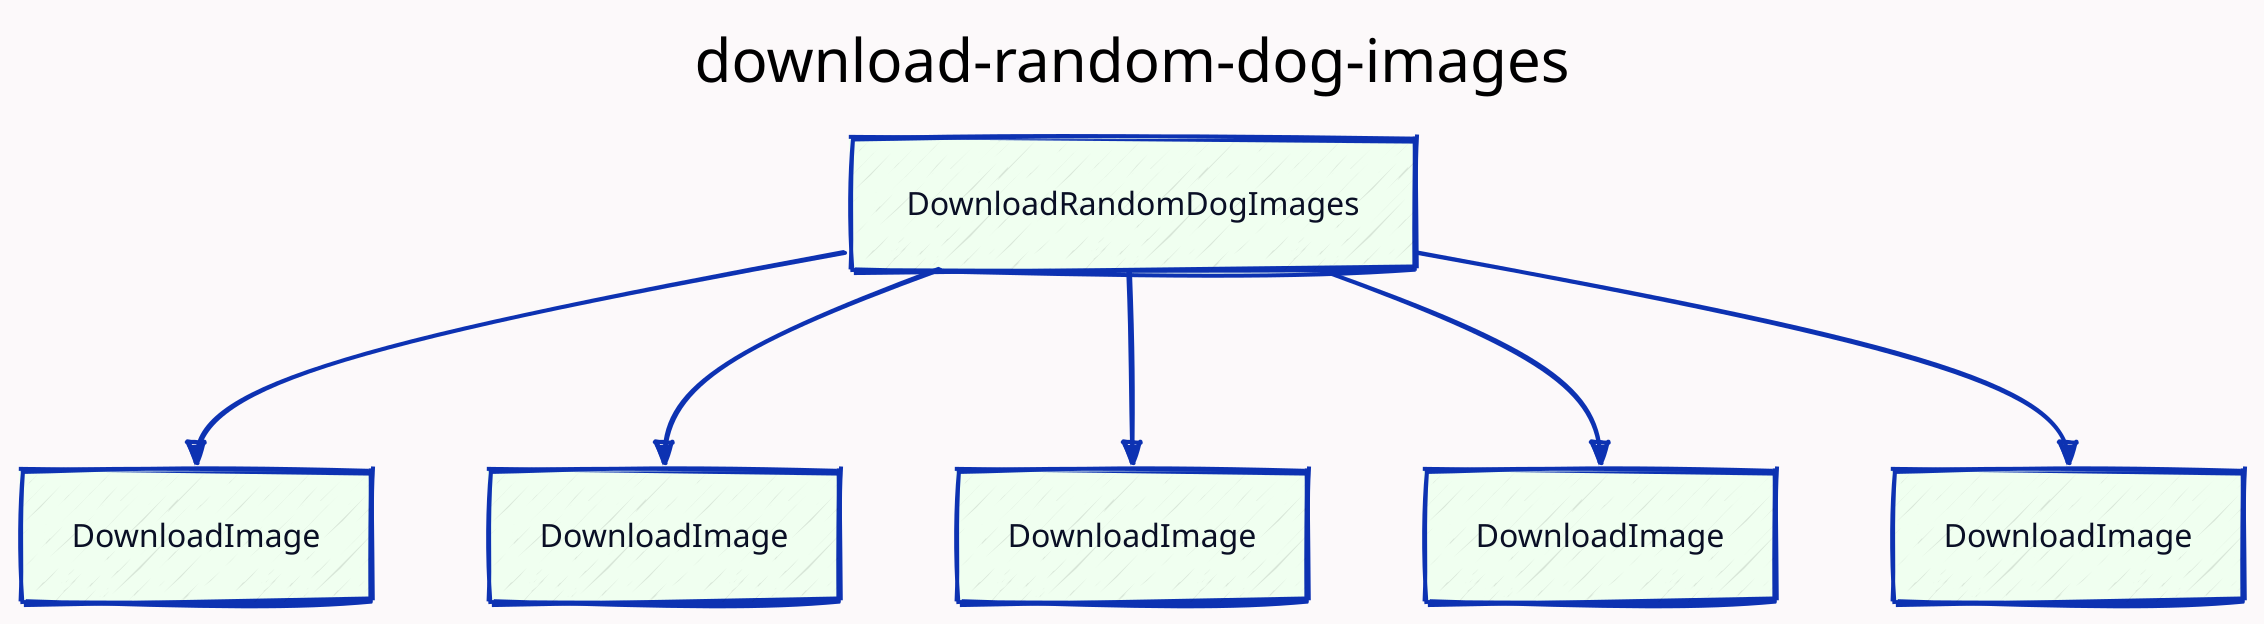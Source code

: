 vars: {
  d2-config: {
    layout-engine: dagre
    theme-id: 102
    sketch: true
    pad: 10
  }
}

style.fill: "#fcf9fa"
direction: down

title: {
  label: download-random-dog-images
  near: top-center
  shape: text
  style.font-size: 30
  style.font-color: "black"
}
01916b1f-524b-7e2c-ef0e-ff006e44508c: {
  label: "DownloadImage"
  style.fill: HoneyDew
}
01916b1f-4769-73e9-886e-ae0b1dd3ae3d -> 01916b1f-524b-7e2c-ef0e-ff006e44508c
01916b1f-524b-2e44-9bdf-b7d9c38d736c: {
  label: "DownloadImage"
  style.fill: HoneyDew
}
01916b1f-4769-73e9-886e-ae0b1dd3ae3d -> 01916b1f-524b-2e44-9bdf-b7d9c38d736c
01916b1f-4769-73e9-886e-ae0b1dd3ae3d: {
  label: "DownloadRandomDogImages"
  style.fill: HoneyDew
}
01916b1f-524b-8be2-ee23-e0a93a4c2a3a: {
  label: "DownloadImage"
  style.fill: HoneyDew
}
01916b1f-4769-73e9-886e-ae0b1dd3ae3d -> 01916b1f-524b-8be2-ee23-e0a93a4c2a3a
01916b1f-524b-b87f-9ee3-6d4676efee9d: {
  label: "DownloadImage"
  style.fill: HoneyDew
}
01916b1f-4769-73e9-886e-ae0b1dd3ae3d -> 01916b1f-524b-b87f-9ee3-6d4676efee9d
01916b1f-524b-fc05-3d4b-cd41be7d2d20: {
  label: "DownloadImage"
  style.fill: HoneyDew
}
01916b1f-4769-73e9-886e-ae0b1dd3ae3d -> 01916b1f-524b-fc05-3d4b-cd41be7d2d20
